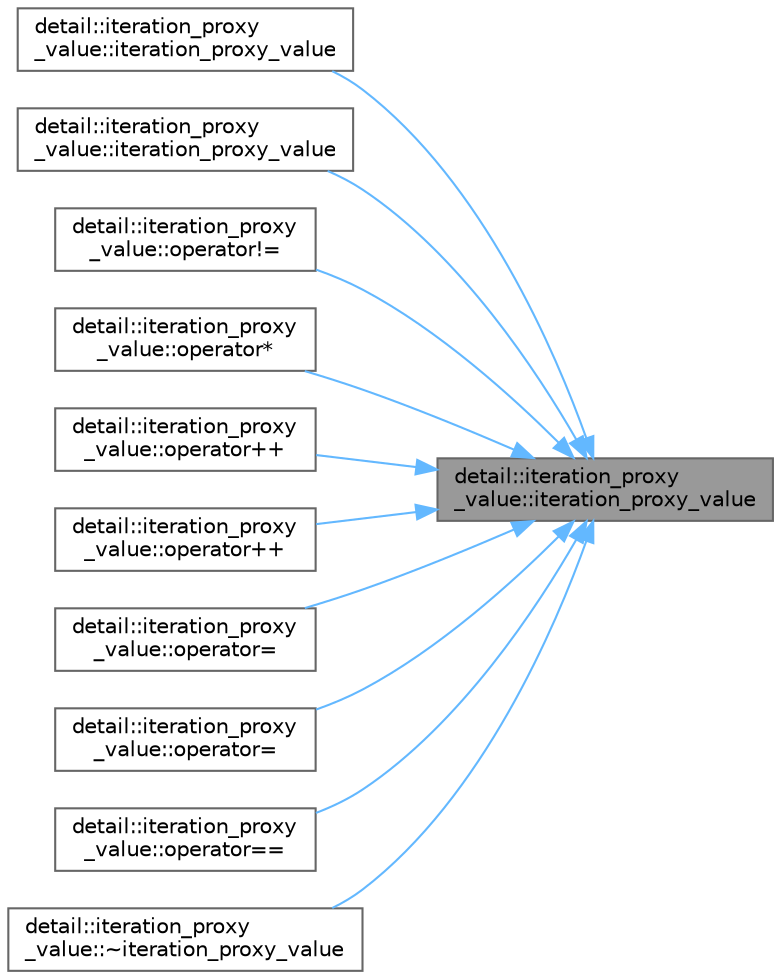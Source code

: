 digraph "detail::iteration_proxy_value::iteration_proxy_value"
{
 // LATEX_PDF_SIZE
  bgcolor="transparent";
  edge [fontname=Helvetica,fontsize=10,labelfontname=Helvetica,labelfontsize=10];
  node [fontname=Helvetica,fontsize=10,shape=box,height=0.2,width=0.4];
  rankdir="RL";
  Node1 [id="Node000001",label="detail::iteration_proxy\l_value::iteration_proxy_value",height=0.2,width=0.4,color="gray40", fillcolor="grey60", style="filled", fontcolor="black",tooltip=" "];
  Node1 -> Node2 [id="edge1_Node000001_Node000002",dir="back",color="steelblue1",style="solid",tooltip=" "];
  Node2 [id="Node000002",label="detail::iteration_proxy\l_value::iteration_proxy_value",height=0.2,width=0.4,color="grey40", fillcolor="white", style="filled",URL="$classdetail_1_1iteration__proxy__value.html#a9d77923fa65e59bd4934d1990a4cc6eb",tooltip=" "];
  Node1 -> Node3 [id="edge2_Node000001_Node000003",dir="back",color="steelblue1",style="solid",tooltip=" "];
  Node3 [id="Node000003",label="detail::iteration_proxy\l_value::iteration_proxy_value",height=0.2,width=0.4,color="grey40", fillcolor="white", style="filled",URL="$classdetail_1_1iteration__proxy__value.html#a0c41d6f7810d152718a9a3e316f74d1f",tooltip=" "];
  Node1 -> Node4 [id="edge3_Node000001_Node000004",dir="back",color="steelblue1",style="solid",tooltip=" "];
  Node4 [id="Node000004",label="detail::iteration_proxy\l_value::operator!=",height=0.2,width=0.4,color="grey40", fillcolor="white", style="filled",URL="$classdetail_1_1iteration__proxy__value.html#a23745b98de19578adc4efb509e59be28",tooltip="inequality operator (needed for range-based for)"];
  Node1 -> Node5 [id="edge4_Node000001_Node000005",dir="back",color="steelblue1",style="solid",tooltip=" "];
  Node5 [id="Node000005",label="detail::iteration_proxy\l_value::operator*",height=0.2,width=0.4,color="grey40", fillcolor="white", style="filled",URL="$classdetail_1_1iteration__proxy__value.html#a54d22aec1f615a38697466817d7cc819",tooltip="dereference operator (needed for range-based for)"];
  Node1 -> Node6 [id="edge5_Node000001_Node000006",dir="back",color="steelblue1",style="solid",tooltip=" "];
  Node6 [id="Node000006",label="detail::iteration_proxy\l_value::operator++",height=0.2,width=0.4,color="grey40", fillcolor="white", style="filled",URL="$classdetail_1_1iteration__proxy__value.html#a52dffef3e0c58a6bcd5b8b9e6fcf4552",tooltip="increment operator (needed for range-based for)"];
  Node1 -> Node7 [id="edge6_Node000001_Node000007",dir="back",color="steelblue1",style="solid",tooltip=" "];
  Node7 [id="Node000007",label="detail::iteration_proxy\l_value::operator++",height=0.2,width=0.4,color="grey40", fillcolor="white", style="filled",URL="$classdetail_1_1iteration__proxy__value.html#a060a2100b3803588aa8693140d507fd8",tooltip=" "];
  Node1 -> Node8 [id="edge7_Node000001_Node000008",dir="back",color="steelblue1",style="solid",tooltip=" "];
  Node8 [id="Node000008",label="detail::iteration_proxy\l_value::operator=",height=0.2,width=0.4,color="grey40", fillcolor="white", style="filled",URL="$classdetail_1_1iteration__proxy__value.html#adff567f158dbae5ef4d7f8c7e57ef4cc",tooltip=" "];
  Node1 -> Node9 [id="edge8_Node000001_Node000009",dir="back",color="steelblue1",style="solid",tooltip=" "];
  Node9 [id="Node000009",label="detail::iteration_proxy\l_value::operator=",height=0.2,width=0.4,color="grey40", fillcolor="white", style="filled",URL="$classdetail_1_1iteration__proxy__value.html#ad68cadcbba3dc7144f4a5071e1cae3f9",tooltip=" "];
  Node1 -> Node10 [id="edge9_Node000001_Node000010",dir="back",color="steelblue1",style="solid",tooltip=" "];
  Node10 [id="Node000010",label="detail::iteration_proxy\l_value::operator==",height=0.2,width=0.4,color="grey40", fillcolor="white", style="filled",URL="$classdetail_1_1iteration__proxy__value.html#a139d22be442a277268cfb78bb4eef95d",tooltip="equality operator (needed for InputIterator)"];
  Node1 -> Node11 [id="edge10_Node000001_Node000011",dir="back",color="steelblue1",style="solid",tooltip=" "];
  Node11 [id="Node000011",label="detail::iteration_proxy\l_value::~iteration_proxy_value",height=0.2,width=0.4,color="grey40", fillcolor="white", style="filled",URL="$classdetail_1_1iteration__proxy__value.html#ab9d86d12bc52504f6c1f51dea49a3187",tooltip=" "];
}
